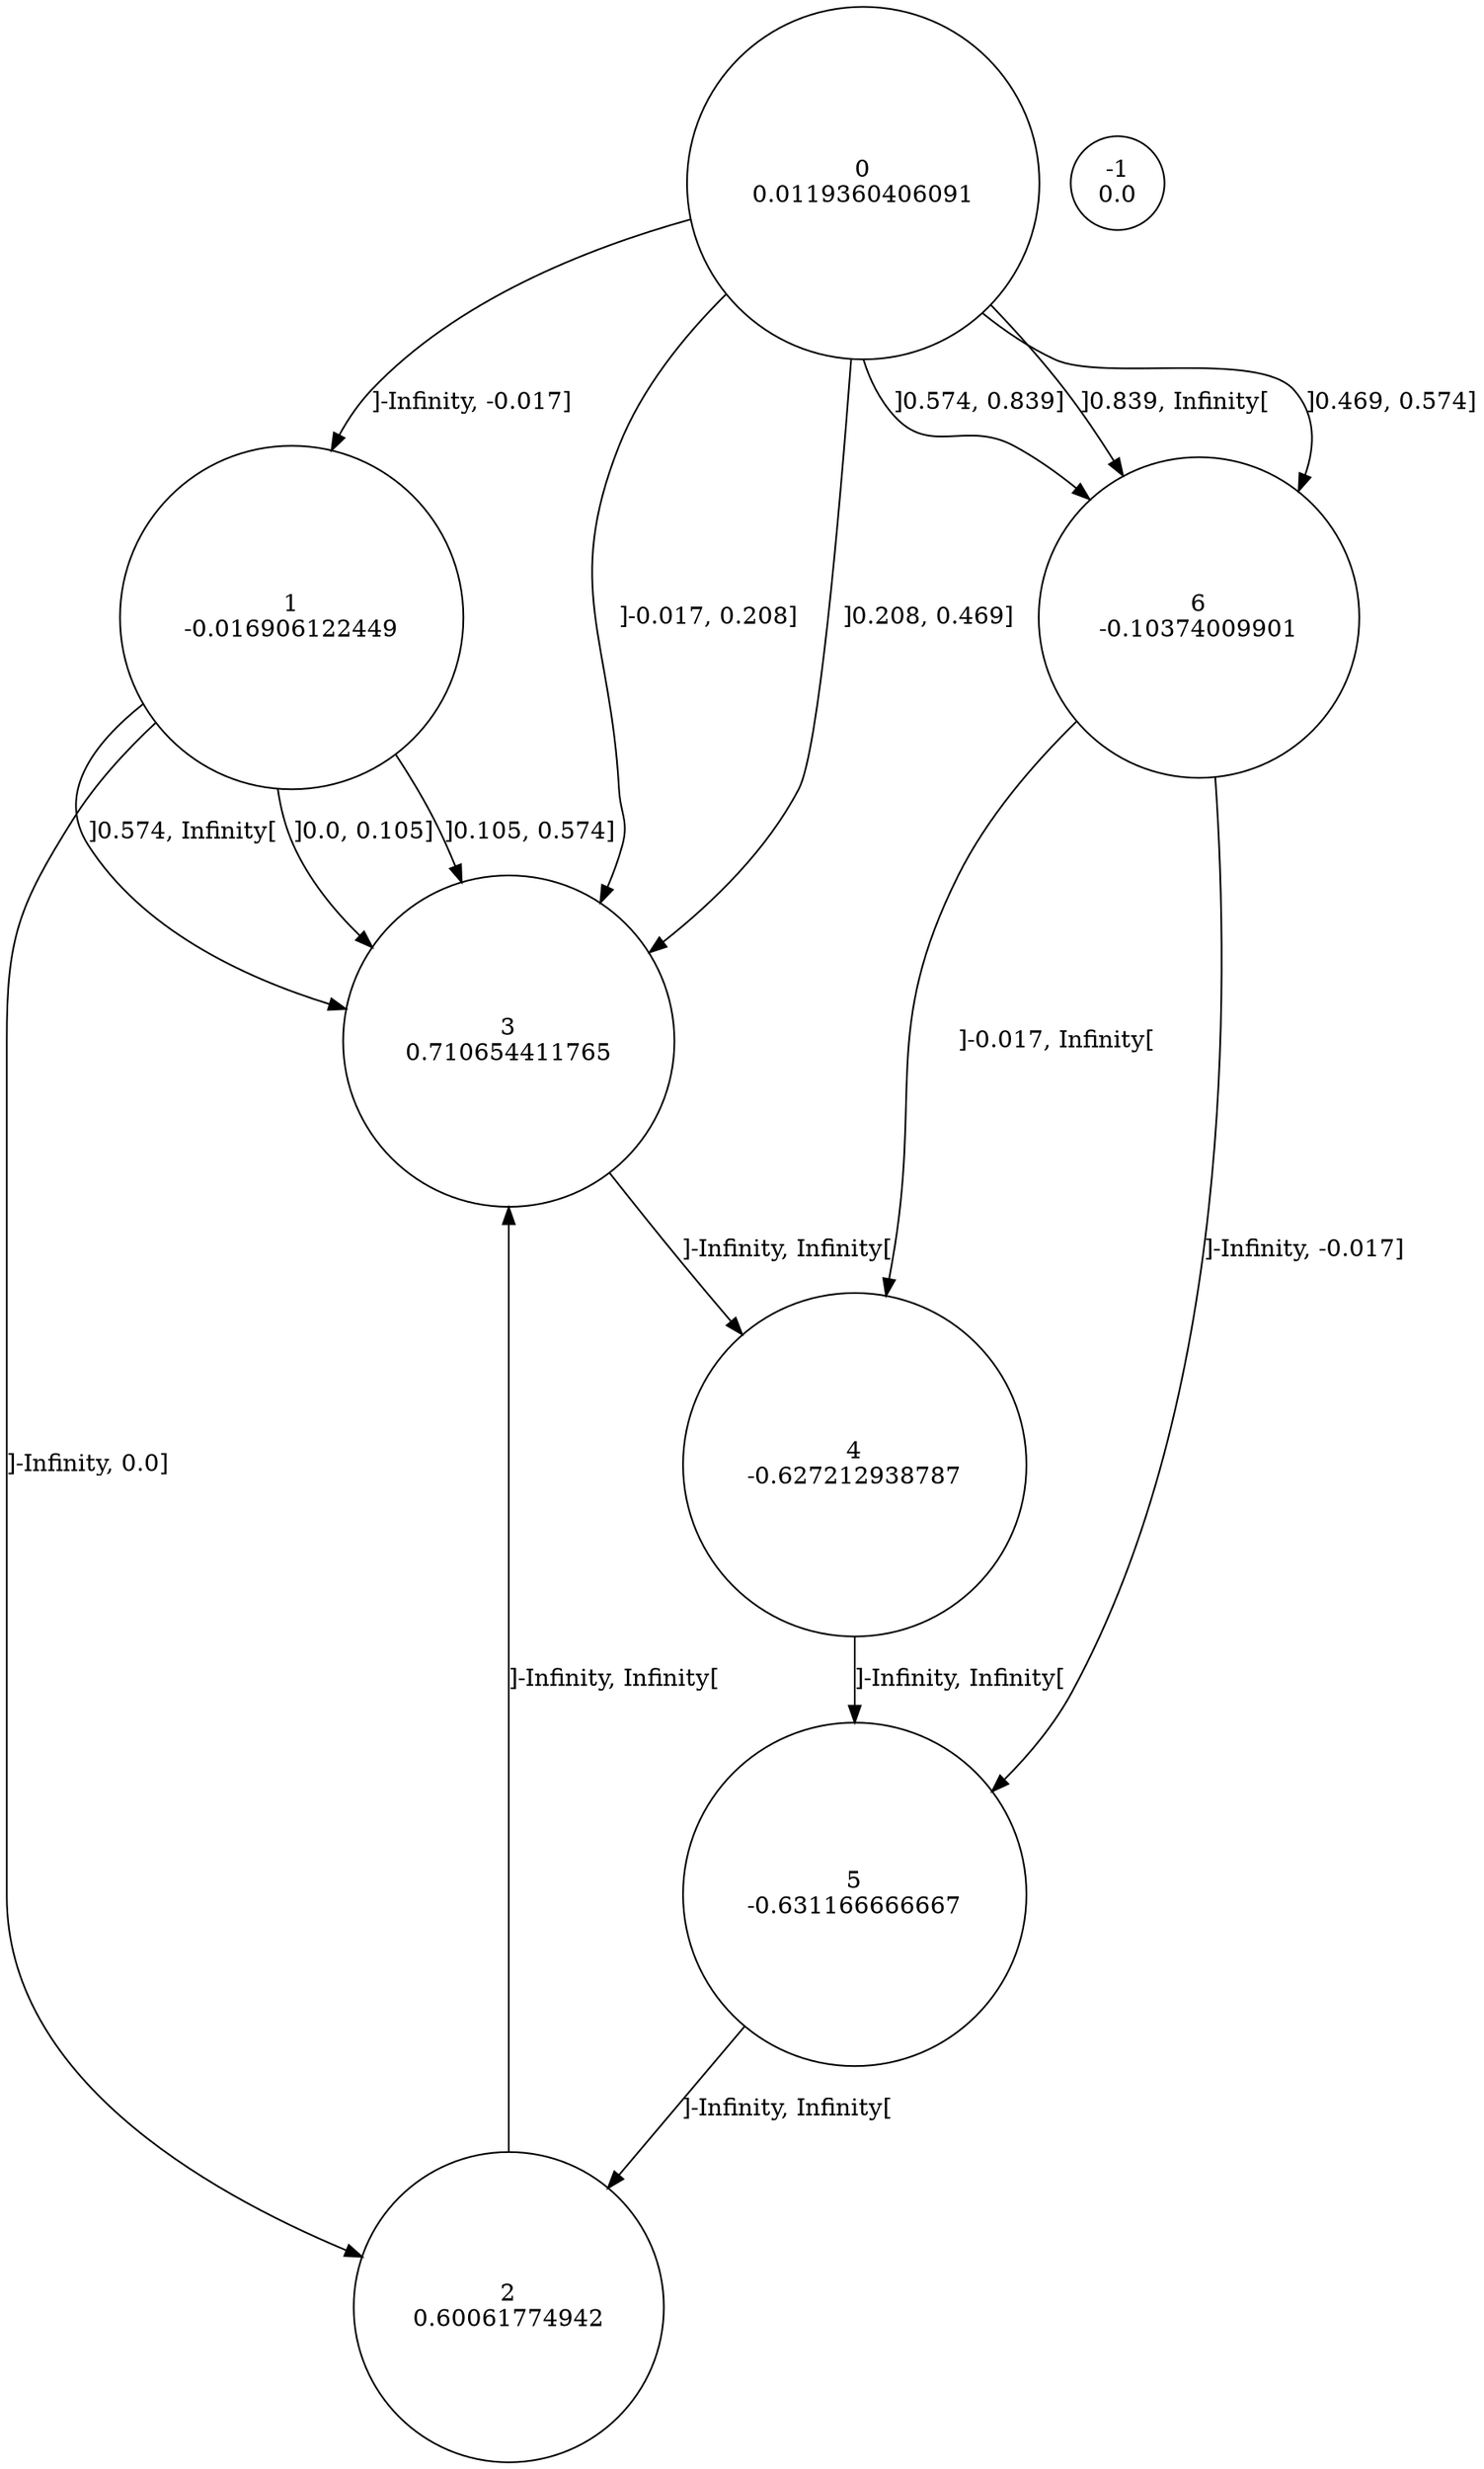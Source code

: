 digraph a {
0 [shape=circle, label="0\n0.0119360406091"];
	0 -> 1 [label="]-Infinity, -0.017]"];
	0 -> 3 [label="]-0.017, 0.208]"];
	0 -> 3 [label="]0.208, 0.469]"];
	0 -> 6 [label="]0.469, 0.574]"];
	0 -> 6 [label="]0.574, 0.839]"];
	0 -> 6 [label="]0.839, Infinity["];
1 [shape=circle, label="1\n-0.016906122449"];
	1 -> 2 [label="]-Infinity, 0.0]"];
	1 -> 3 [label="]0.0, 0.105]"];
	1 -> 3 [label="]0.105, 0.574]"];
	1 -> 3 [label="]0.574, Infinity["];
2 [shape=circle, label="2\n0.60061774942"];
	2 -> 3 [label="]-Infinity, Infinity["];
3 [shape=circle, label="3\n0.710654411765"];
	3 -> 4 [label="]-Infinity, Infinity["];
4 [shape=circle, label="4\n-0.627212938787"];
	4 -> 5 [label="]-Infinity, Infinity["];
5 [shape=circle, label="5\n-0.631166666667"];
	5 -> 2 [label="]-Infinity, Infinity["];
6 [shape=circle, label="6\n-0.10374009901"];
	6 -> 5 [label="]-Infinity, -0.017]"];
	6 -> 4 [label="]-0.017, Infinity["];
-1 [shape=circle, label="-1\n0.0"];
}